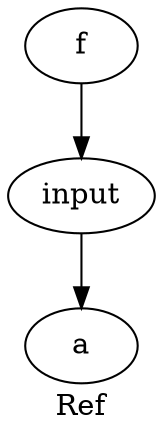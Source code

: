 digraph {
label="Ref";
x558faac93860 -> x558faac93780
x558faac93780 -> x558faac93710
x558faac93860 [label="f"];
x558faac93780 [label="input"];
x558faac93710 [label="a"];
}
